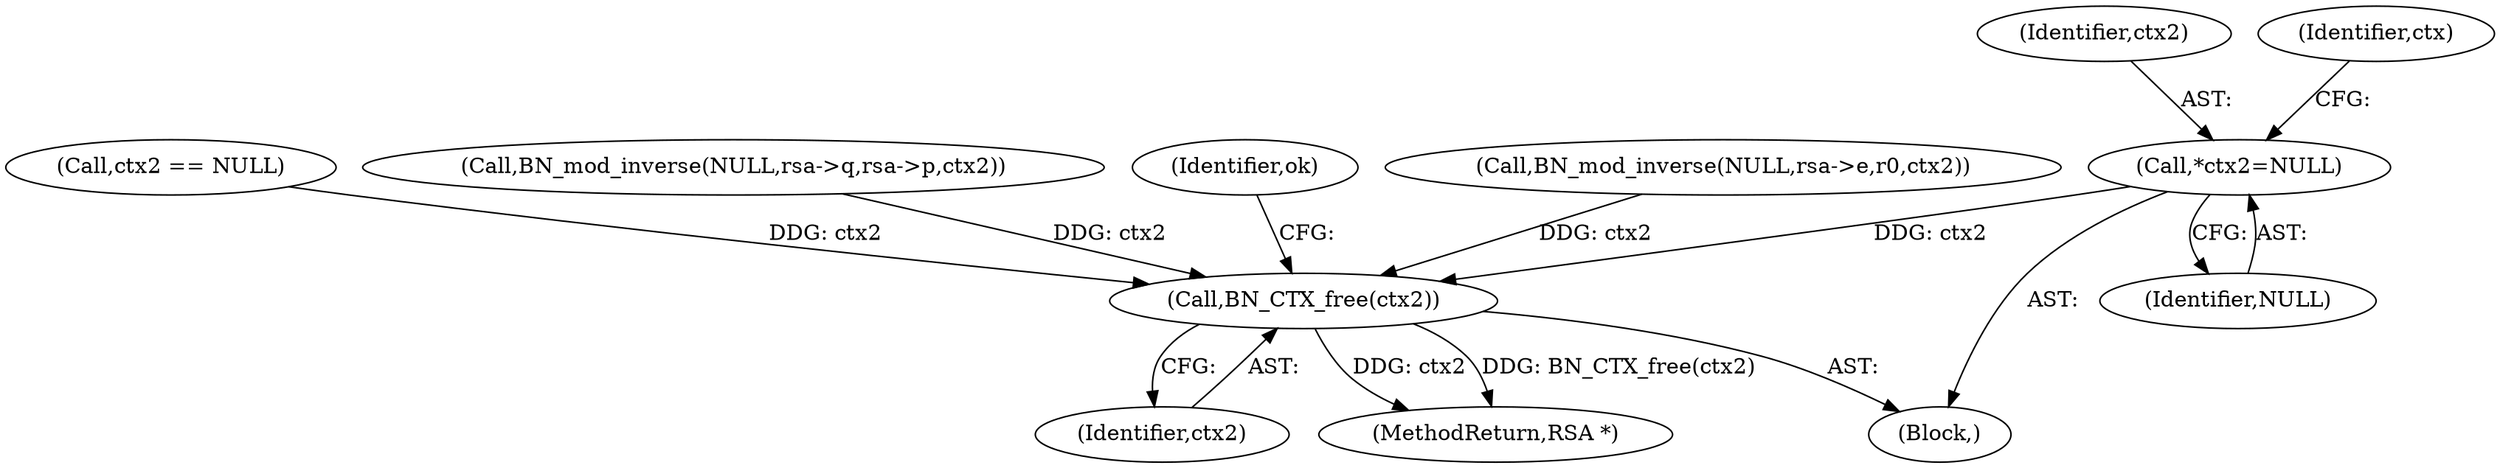 digraph "0_openssl_db82b8f9bd432a59aea8e1014694e15fc457c2bb@pointer" {
"1000158" [label="(Call,*ctx2=NULL)"];
"1000582" [label="(Call,BN_CTX_free(ctx2))"];
"1000583" [label="(Identifier,ctx2)"];
"1000599" [label="(MethodReturn,RSA *)"];
"1000173" [label="(Call,ctx2 == NULL)"];
"1000546" [label="(Call,BN_mod_inverse(NULL,rsa->q,rsa->p,ctx2))"];
"1000159" [label="(Identifier,ctx2)"];
"1000162" [label="(Identifier,ctx)"];
"1000586" [label="(Identifier,ok)"];
"1000158" [label="(Call,*ctx2=NULL)"];
"1000119" [label="(Block,)"];
"1000582" [label="(Call,BN_CTX_free(ctx2))"];
"1000480" [label="(Call,BN_mod_inverse(NULL,rsa->e,r0,ctx2))"];
"1000160" [label="(Identifier,NULL)"];
"1000158" -> "1000119"  [label="AST: "];
"1000158" -> "1000160"  [label="CFG: "];
"1000159" -> "1000158"  [label="AST: "];
"1000160" -> "1000158"  [label="AST: "];
"1000162" -> "1000158"  [label="CFG: "];
"1000158" -> "1000582"  [label="DDG: ctx2"];
"1000582" -> "1000119"  [label="AST: "];
"1000582" -> "1000583"  [label="CFG: "];
"1000583" -> "1000582"  [label="AST: "];
"1000586" -> "1000582"  [label="CFG: "];
"1000582" -> "1000599"  [label="DDG: ctx2"];
"1000582" -> "1000599"  [label="DDG: BN_CTX_free(ctx2)"];
"1000480" -> "1000582"  [label="DDG: ctx2"];
"1000546" -> "1000582"  [label="DDG: ctx2"];
"1000173" -> "1000582"  [label="DDG: ctx2"];
}
